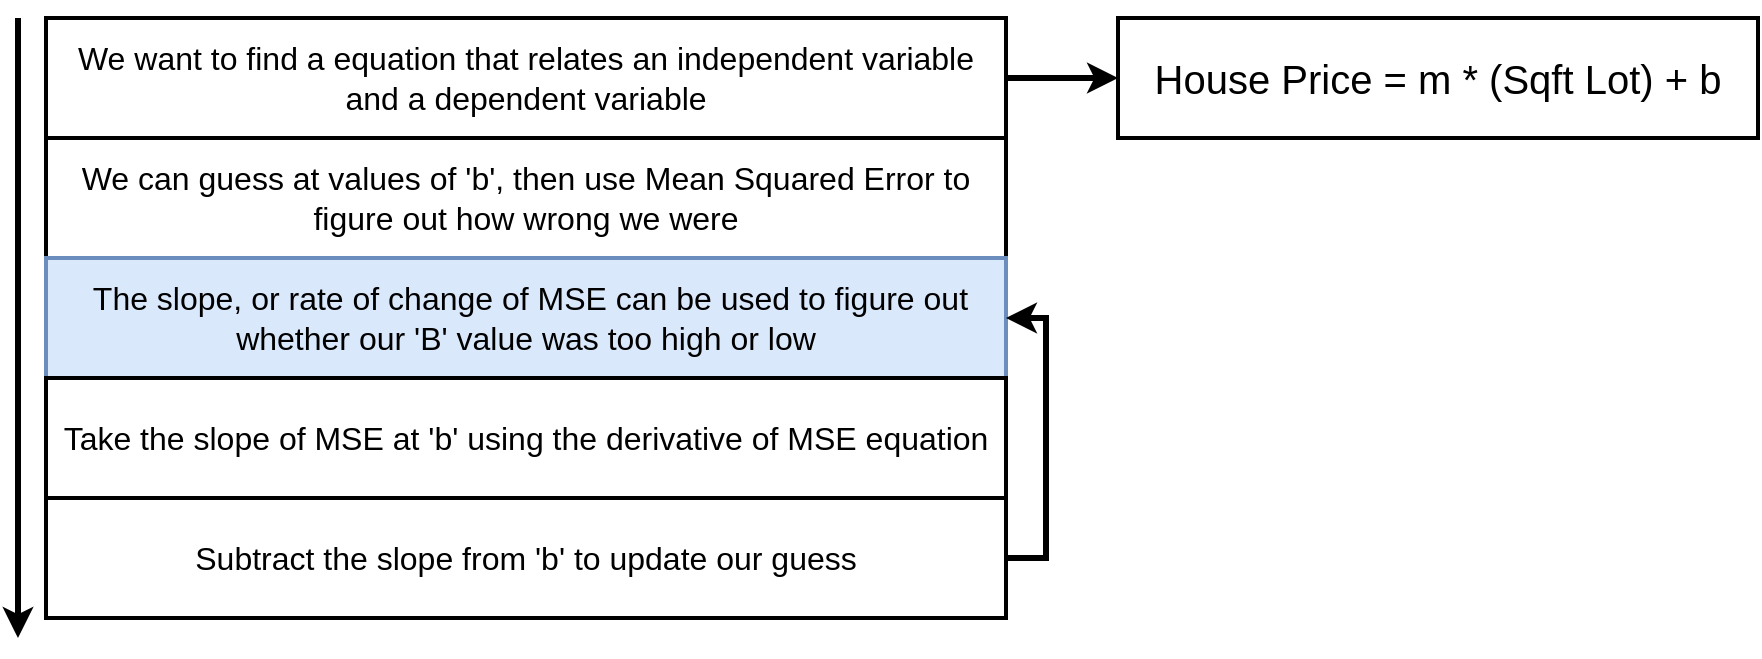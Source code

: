 <mxfile userAgent="Mozilla/5.0 (Macintosh; Intel Mac OS X 10_13_6) AppleWebKit/537.36 (KHTML, like Gecko) Chrome/69.0.35.100 Safari/537.36" version="9.2.7" editor="www.draw.io" type="github"><diagram id="df12394e-48ce-77d4-f32c-75f3a9aa68eb" name="04 - why"><mxGraphModel dx="1190" dy="554" grid="1" gridSize="10" guides="1" tooltips="1" connect="1" arrows="1" fold="1" page="1" pageScale="1" pageWidth="3300" pageHeight="4681" background="#ffffff" math="0" shadow="0"><root><mxCell id="0"/><mxCell id="1" parent="0"/><mxCell id="11" style="edgeStyle=orthogonalEdgeStyle;rounded=0;html=1;exitX=1;exitY=0.5;jettySize=auto;orthogonalLoop=1;strokeWidth=3;fontSize=16;" parent="1" source="2" target="6" edge="1"><mxGeometry relative="1" as="geometry"/></mxCell><mxCell id="2" value="We want to find a equation that relates an independent variable and a dependent variable" style="rounded=0;whiteSpace=wrap;html=1;strokeWidth=2;fontSize=16;align=center;" parent="1" vertex="1"><mxGeometry x="474" y="470" width="480" height="60" as="geometry"/></mxCell><mxCell id="3" value="" style="endArrow=classic;html=1;strokeWidth=3;fontSize=20;" parent="1" edge="1"><mxGeometry width="50" height="50" relative="1" as="geometry"><mxPoint x="460" y="470" as="sourcePoint"/><mxPoint x="460" y="780" as="targetPoint"/></mxGeometry></mxCell><mxCell id="4" value="We can guess at values of 'b', then use Mean Squared Error to figure out how wrong we were" style="rounded=0;whiteSpace=wrap;html=1;strokeWidth=2;fontSize=16;align=center;" parent="1" vertex="1"><mxGeometry x="474" y="530" width="480" height="60" as="geometry"/></mxCell><mxCell id="6" value="House Price = m * (Sqft Lot) + b" style="rounded=0;whiteSpace=wrap;html=1;strokeWidth=2;fontSize=20;align=center;" parent="1" vertex="1"><mxGeometry x="1010" y="470" width="320" height="60" as="geometry"/></mxCell><mxCell id="7" value="&amp;nbsp;The slope, or rate of change of MSE can be used to figure out whether our 'B' value was too high or low" style="rounded=0;whiteSpace=wrap;html=1;strokeWidth=2;fontSize=16;align=center;fillColor=#dae8fc;strokeColor=#6c8ebf;" parent="1" vertex="1"><mxGeometry x="474" y="590" width="480" height="60" as="geometry"/></mxCell><mxCell id="8" value="Take the slope of MSE at 'b' using the derivative of MSE equation" style="rounded=0;whiteSpace=wrap;html=1;strokeWidth=2;fontSize=16;align=center;" parent="1" vertex="1"><mxGeometry x="474" y="650" width="480" height="60" as="geometry"/></mxCell><mxCell id="12" style="edgeStyle=orthogonalEdgeStyle;rounded=0;html=1;exitX=1;exitY=0.5;entryX=1;entryY=0.5;jettySize=auto;orthogonalLoop=1;strokeWidth=3;fontSize=24;" parent="1" source="9" target="7" edge="1"><mxGeometry relative="1" as="geometry"/></mxCell><mxCell id="9" value="Subtract the slope from 'b' to update our guess" style="rounded=0;whiteSpace=wrap;html=1;strokeWidth=2;fontSize=16;align=center;" parent="1" vertex="1"><mxGeometry x="474" y="710" width="480" height="60" as="geometry"/></mxCell></root></mxGraphModel></diagram><diagram id="f4df7afa-0a91-6a2d-0d76-0627250a2c67" name="05 - lr"><mxGraphModel dx="699" dy="318" grid="1" gridSize="10" guides="1" tooltips="1" connect="1" arrows="1" fold="1" page="1" pageScale="1" pageWidth="3300" pageHeight="4681" background="#ffffff" math="0" shadow="0"><root><mxCell id="0"/><mxCell id="1" parent="0"/><mxCell id="2" value="" style="endArrow=classic;html=1;strokeWidth=3;fontSize=25;" edge="1" parent="1"><mxGeometry width="50" height="50" relative="1" as="geometry"><mxPoint x="280" y="460" as="sourcePoint"/><mxPoint x="740" y="460" as="targetPoint"/></mxGeometry></mxCell><mxCell id="3" value="" style="endArrow=classic;html=1;strokeWidth=3;fontSize=25;" edge="1" parent="1"><mxGeometry width="50" height="50" relative="1" as="geometry"><mxPoint x="370" y="465" as="sourcePoint"/><mxPoint x="370" y="195" as="targetPoint"/></mxGeometry></mxCell><mxCell id="4" value="MSE" style="text;html=1;strokeColor=none;fillColor=none;align=center;verticalAlign=middle;whiteSpace=wrap;rounded=0;fontSize=25;" vertex="1" parent="1"><mxGeometry x="300" y="200" width="60" height="20" as="geometry"/></mxCell><mxCell id="5" value="1" style="text;html=1;strokeColor=none;fillColor=none;align=center;verticalAlign=middle;whiteSpace=wrap;rounded=0;fontSize=13;" vertex="1" parent="1"><mxGeometry x="373" y="460" width="60" height="20" as="geometry"/></mxCell><mxCell id="6" value="245&lt;br&gt;" style="text;html=1;strokeColor=none;fillColor=none;align=center;verticalAlign=middle;whiteSpace=wrap;rounded=0;fontSize=13;" vertex="1" parent="1"><mxGeometry x="530" y="460" width="60" height="20" as="geometry"/></mxCell><mxCell id="7" value="100" style="text;html=1;strokeColor=none;fillColor=none;align=center;verticalAlign=middle;whiteSpace=wrap;rounded=0;fontSize=13;" vertex="1" parent="1"><mxGeometry x="430" y="460" width="60" height="20" as="geometry"/></mxCell><mxCell id="8" value="345" style="text;html=1;strokeColor=none;fillColor=none;align=center;verticalAlign=middle;whiteSpace=wrap;rounded=0;fontSize=13;" vertex="1" parent="1"><mxGeometry x="600" y="460" width="60" height="20" as="geometry"/></mxCell><mxCell id="9" value="600" style="text;html=1;strokeColor=none;fillColor=none;align=center;verticalAlign=middle;whiteSpace=wrap;rounded=0;fontSize=13;" vertex="1" parent="1"><mxGeometry x="680" y="460" width="60" height="20" as="geometry"/></mxCell><mxCell id="11" value="b" style="text;html=1;strokeColor=none;fillColor=none;align=center;verticalAlign=middle;whiteSpace=wrap;rounded=0;fontSize=25;" vertex="1" parent="1"><mxGeometry x="730" y="470" width="50" height="20" as="geometry"/></mxCell><mxCell id="12" value="" style="endArrow=none;dashed=1;html=1;strokeWidth=1;fontSize=20;" edge="1" parent="1"><mxGeometry width="50" height="50" relative="1" as="geometry"><mxPoint x="403" y="460" as="sourcePoint"/><mxPoint x="403" y="300" as="targetPoint"/></mxGeometry></mxCell><mxCell id="13" value="-488 SLOPE" style="text;html=1;strokeColor=none;fillColor=none;align=center;verticalAlign=middle;whiteSpace=wrap;rounded=0;fontSize=13;" vertex="1" parent="1"><mxGeometry x="400" y="270" width="50" height="20" as="geometry"/></mxCell><mxCell id="21" value="" style="curved=1;endArrow=none;html=1;strokeWidth=3;fontSize=24;endFill=0;" edge="1" parent="1"><mxGeometry width="50" height="50" relative="1" as="geometry"><mxPoint x="370" y="250" as="sourcePoint"/><mxPoint x="740" y="260" as="targetPoint"/><Array as="points"><mxPoint x="450" y="360"/><mxPoint x="520" y="420"/><mxPoint x="600" y="420"/><mxPoint x="670" y="350"/></Array></mxGeometry></mxCell><mxCell id="31" value="" style="endArrow=none;dashed=1;html=1;strokeWidth=1;fontSize=20;" edge="1" parent="1"><mxGeometry width="50" height="50" relative="1" as="geometry"><mxPoint x="680" y="460" as="sourcePoint"/><mxPoint x="680" y="330" as="targetPoint"/></mxGeometry></mxCell><mxCell id="32" value="1500&lt;br&gt;&amp;nbsp;SLOPE" style="text;html=1;strokeColor=none;fillColor=none;align=center;verticalAlign=middle;whiteSpace=wrap;rounded=0;fontSize=13;" vertex="1" parent="1"><mxGeometry x="640" y="300" width="50" height="20" as="geometry"/></mxCell><mxCell id="33" value="489" style="text;html=1;strokeColor=none;fillColor=none;align=center;verticalAlign=middle;whiteSpace=wrap;rounded=0;fontSize=13;" vertex="1" parent="1"><mxGeometry x="640" y="460" width="60" height="20" as="geometry"/></mxCell><mxCell id="34" value="" style="endArrow=none;dashed=1;html=1;strokeWidth=1;fontSize=20;" edge="1" parent="1"><mxGeometry width="50" height="50" relative="1" as="geometry"><mxPoint x="300" y="460" as="sourcePoint"/><mxPoint x="300" y="270" as="targetPoint"/></mxGeometry></mxCell><mxCell id="35" value="-1011" style="text;html=1;strokeColor=none;fillColor=none;align=center;verticalAlign=middle;whiteSpace=wrap;rounded=0;fontSize=13;" vertex="1" parent="1"><mxGeometry x="270" y="460" width="60" height="20" as="geometry"/></mxCell><mxCell id="36" value="-2500" style="text;html=1;strokeColor=none;fillColor=none;align=center;verticalAlign=middle;whiteSpace=wrap;rounded=0;fontSize=13;" vertex="1" parent="1"><mxGeometry x="290" y="250" width="50" height="20" as="geometry"/></mxCell><mxCell id="37" value="" style="endArrow=none;dashed=1;html=1;strokeWidth=1;fontSize=20;" edge="1" parent="1"><mxGeometry width="50" height="50" relative="1" as="geometry"><mxPoint x="740" y="460" as="sourcePoint"/><mxPoint x="740" y="260" as="targetPoint"/></mxGeometry></mxCell></root></mxGraphModel></diagram><diagram id="2e88c85f-61ab-3d45-d52d-dc11b4cdb002" name="01 - hwys"><mxGraphModel dx="932" dy="423" grid="1" gridSize="10" guides="1" tooltips="1" connect="1" arrows="1" fold="1" page="1" pageScale="1" pageWidth="3300" pageHeight="4681" background="#ffffff" math="0" shadow="0"><root><mxCell id="0"/><mxCell id="1" parent="0"/><mxCell id="2" value="Why the learning rate?" style="rounded=0;whiteSpace=wrap;html=1;strokeWidth=2;fontSize=24;align=center;" vertex="1" parent="1"><mxGeometry x="570" y="180" width="420" height="90" as="geometry"/></mxCell><mxCell id="3" value="Why worry about derivatives?&amp;nbsp; Just calculate MSE twice and compare the two values" style="rounded=0;whiteSpace=wrap;html=1;strokeWidth=2;fontSize=24;align=center;" vertex="1" parent="1"><mxGeometry x="570" y="280" width="420" height="90" as="geometry"/></mxCell><mxCell id="4" value="We want slope of 0, so why not set the derivative equal to 0 and solve for b?" style="rounded=0;whiteSpace=wrap;html=1;strokeWidth=2;fontSize=24;align=center;" vertex="1" parent="1"><mxGeometry x="570" y="380" width="420" height="90" as="geometry"/></mxCell><mxCell id="5" value="&lt;b style=&quot;font-size: 30px;&quot;&gt;Common Questions&lt;/b&gt;" style="text;html=1;strokeColor=none;fillColor=none;align=center;verticalAlign=middle;whiteSpace=wrap;rounded=0;fontSize=30;" vertex="1" parent="1"><mxGeometry x="635" y="150" width="290" height="20" as="geometry"/></mxCell></root></mxGraphModel></diagram><diagram id="960580df-3a95-a742-7d48-f936c78c83b7" name="02 - whys"><mxGraphModel dx="699" dy="318" grid="1" gridSize="10" guides="1" tooltips="1" connect="1" arrows="1" fold="1" page="1" pageScale="1" pageWidth="3300" pageHeight="4681" background="#ffffff" math="0" shadow="0"><root><mxCell id="0"/><mxCell id="1" parent="0"/><mxCell id="2" value="" style="endArrow=classic;html=1;strokeWidth=3;fontSize=25;" edge="1" parent="1"><mxGeometry width="50" height="50" relative="1" as="geometry"><mxPoint x="280" y="460" as="sourcePoint"/><mxPoint x="740" y="460" as="targetPoint"/></mxGeometry></mxCell><mxCell id="3" value="" style="endArrow=classic;html=1;strokeWidth=3;fontSize=25;" edge="1" parent="1"><mxGeometry width="50" height="50" relative="1" as="geometry"><mxPoint x="420" y="470" as="sourcePoint"/><mxPoint x="420" y="200" as="targetPoint"/></mxGeometry></mxCell><mxCell id="4" value="MSE" style="text;html=1;strokeColor=none;fillColor=none;align=center;verticalAlign=middle;whiteSpace=wrap;rounded=0;fontSize=25;" vertex="1" parent="1"><mxGeometry x="430" y="210" width="60" height="20" as="geometry"/></mxCell><mxCell id="5" value="1" style="text;html=1;strokeColor=none;fillColor=none;align=center;verticalAlign=middle;whiteSpace=wrap;rounded=0;fontSize=13;" vertex="1" parent="1"><mxGeometry x="420" y="460" width="60" height="20" as="geometry"/></mxCell><mxCell id="6" value="200" style="text;html=1;strokeColor=none;fillColor=none;align=center;verticalAlign=middle;whiteSpace=wrap;rounded=0;fontSize=13;" vertex="1" parent="1"><mxGeometry x="520" y="460" width="60" height="20" as="geometry"/></mxCell><mxCell id="7" value="100" style="text;html=1;strokeColor=none;fillColor=none;align=center;verticalAlign=middle;whiteSpace=wrap;rounded=0;fontSize=13;" vertex="1" parent="1"><mxGeometry x="470" y="460" width="60" height="20" as="geometry"/></mxCell><mxCell id="8" value="241" style="text;html=1;strokeColor=none;fillColor=none;align=center;verticalAlign=middle;whiteSpace=wrap;rounded=0;fontSize=13;" vertex="1" parent="1"><mxGeometry x="577" y="460" width="60" height="20" as="geometry"/></mxCell><mxCell id="9" value="271" style="text;html=1;strokeColor=none;fillColor=none;align=center;verticalAlign=middle;whiteSpace=wrap;rounded=0;fontSize=13;" vertex="1" parent="1"><mxGeometry x="640" y="460" width="60" height="20" as="geometry"/></mxCell><mxCell id="10" value="" style="curved=1;endArrow=none;html=1;strokeWidth=3;fontSize=16;endFill=0;" edge="1" parent="1"><mxGeometry width="50" height="50" relative="1" as="geometry"><mxPoint x="370" y="190" as="sourcePoint"/><mxPoint x="710" y="273" as="targetPoint"/><Array as="points"><mxPoint x="470" y="340"/><mxPoint x="530" y="410"/><mxPoint x="610" y="420"/></Array></mxGeometry></mxCell><mxCell id="11" value="b" style="text;html=1;strokeColor=none;fillColor=none;align=center;verticalAlign=middle;whiteSpace=wrap;rounded=0;fontSize=25;" vertex="1" parent="1"><mxGeometry x="730" y="470" width="50" height="20" as="geometry"/></mxCell><mxCell id="12" value="" style="endArrow=none;dashed=1;html=1;strokeWidth=1;fontSize=20;" edge="1" parent="1"><mxGeometry width="50" height="50" relative="1" as="geometry"><mxPoint x="500" y="460" as="sourcePoint"/><mxPoint x="500" y="380" as="targetPoint"/></mxGeometry></mxCell><mxCell id="13" value="-200" style="text;html=1;strokeColor=none;fillColor=none;align=center;verticalAlign=middle;whiteSpace=wrap;rounded=0;fontSize=13;" vertex="1" parent="1"><mxGeometry x="490" y="360" width="50" height="20" as="geometry"/></mxCell><mxCell id="14" value="b" style="text;html=1;strokeColor=none;fillColor=none;align=center;verticalAlign=middle;whiteSpace=wrap;rounded=0;fontSize=18;" vertex="1" parent="1"><mxGeometry x="790" y="237" width="40" height="20" as="geometry"/></mxCell><mxCell id="15" value="Slope" style="text;html=1;strokeColor=none;fillColor=none;align=center;verticalAlign=middle;whiteSpace=wrap;rounded=0;fontSize=18;" vertex="1" parent="1"><mxGeometry x="860" y="237" width="40" height="20" as="geometry"/></mxCell><mxCell id="16" value="" style="endArrow=none;html=1;strokeWidth=3;fontSize=24;" edge="1" parent="1"><mxGeometry width="50" height="50" relative="1" as="geometry"><mxPoint x="780" y="260" as="sourcePoint"/><mxPoint x="1050" y="260" as="targetPoint"/></mxGeometry></mxCell><mxCell id="17" value="Adjustment" style="text;html=1;strokeColor=none;fillColor=none;align=center;verticalAlign=middle;whiteSpace=wrap;rounded=0;fontSize=18;" vertex="1" parent="1"><mxGeometry x="980" y="237" width="40" height="20" as="geometry"/></mxCell><mxCell id="18" value="" style="endArrow=none;html=1;strokeWidth=3;fontSize=24;" edge="1" parent="1"><mxGeometry width="50" height="50" relative="1" as="geometry"><mxPoint x="840" y="450" as="sourcePoint"/><mxPoint x="840" y="237" as="targetPoint"/></mxGeometry></mxCell><mxCell id="19" value="" style="endArrow=none;html=1;strokeWidth=3;fontSize=24;" edge="1" parent="1"><mxGeometry width="50" height="50" relative="1" as="geometry"><mxPoint x="930" y="450" as="sourcePoint"/><mxPoint x="930" y="237" as="targetPoint"/></mxGeometry></mxCell><mxCell id="20" value="100" style="text;html=1;strokeColor=none;fillColor=none;align=center;verticalAlign=middle;whiteSpace=wrap;rounded=0;fontSize=18;" vertex="1" parent="1"><mxGeometry x="790" y="267" width="40" height="20" as="geometry"/></mxCell></root></mxGraphModel></diagram><diagram id="78b78cbd-d99d-1516-7a84-1934d77578e8" name="03 - zero"><mxGraphModel dx="466" dy="212" grid="1" gridSize="10" guides="1" tooltips="1" connect="1" arrows="1" fold="1" page="1" pageScale="1" pageWidth="3300" pageHeight="4681" background="#ffffff" math="0" shadow="0"><root><mxCell id="0"/><mxCell id="1" parent="0"/><mxCell id="2" value="" style="rounded=0;whiteSpace=wrap;html=1;strokeWidth=2;fontSize=10;align=right;fillColor=#f5f5f5;strokeColor=#666666;" vertex="1" parent="1"><mxGeometry x="470" y="330" width="340" height="60" as="geometry"/></mxCell><mxCell id="3" value="0" style="text;html=1;strokeColor=none;fillColor=none;align=center;verticalAlign=middle;whiteSpace=wrap;rounded=0;fontSize=13;" vertex="1" parent="1"><mxGeometry x="526" y="350" width="43" height="20" as="geometry"/></mxCell><mxCell id="4" value="2" style="text;html=1;strokeColor=none;fillColor=none;align=center;verticalAlign=middle;whiteSpace=wrap;rounded=0;fontSize=13;" vertex="1" parent="1"><mxGeometry x="588" y="337.5" width="40" height="20" as="geometry"/></mxCell><mxCell id="5" value="" style="endArrow=none;html=1;strokeWidth=1;fontSize=13;entryX=0.75;entryY=0;" edge="1" target="6" parent="1"><mxGeometry width="50" height="50" relative="1" as="geometry"><mxPoint x="595" y="357.5" as="sourcePoint"/><mxPoint x="635" y="357.5" as="targetPoint"/></mxGeometry></mxCell><mxCell id="6" value="n" style="text;html=1;strokeColor=none;fillColor=none;align=center;verticalAlign=middle;whiteSpace=wrap;rounded=0;fontSize=13;" vertex="1" parent="1"><mxGeometry x="588" y="357.5" width="40" height="20" as="geometry"/></mxCell><mxCell id="7" value="" style="endArrow=none;html=1;strokeWidth=1;fontSize=13;" edge="1" parent="1"><mxGeometry width="50" height="50" relative="1" as="geometry"><mxPoint x="620.5" y="347.5" as="sourcePoint"/><mxPoint x="650.5" y="347.5" as="targetPoint"/></mxGeometry></mxCell><mxCell id="8" value="" style="endArrow=none;html=1;strokeWidth=1;fontSize=13;" edge="1" parent="1"><mxGeometry width="50" height="50" relative="1" as="geometry"><mxPoint x="620.5" y="347.5" as="sourcePoint"/><mxPoint x="640.5" y="357.5" as="targetPoint"/></mxGeometry></mxCell><mxCell id="9" value="" style="endArrow=none;html=1;strokeWidth=1;fontSize=13;" edge="1" parent="1"><mxGeometry width="50" height="50" relative="1" as="geometry"><mxPoint x="620.5" y="367.5" as="sourcePoint"/><mxPoint x="640.5" y="357.5" as="targetPoint"/></mxGeometry></mxCell><mxCell id="10" value="" style="endArrow=none;html=1;strokeWidth=1;fontSize=13;" edge="1" parent="1"><mxGeometry width="50" height="50" relative="1" as="geometry"><mxPoint x="620.5" y="367.5" as="sourcePoint"/><mxPoint x="650.5" y="367.5" as="targetPoint"/></mxGeometry></mxCell><mxCell id="11" value="(b&amp;nbsp; - Actual&amp;nbsp; )&amp;nbsp;" style="text;html=1;strokeColor=none;fillColor=none;align=center;verticalAlign=middle;whiteSpace=wrap;rounded=0;fontSize=13;" vertex="1" parent="1"><mxGeometry x="636.5" y="346.5" width="119" height="20" as="geometry"/></mxCell><mxCell id="12" value="i" style="text;html=1;strokeColor=none;fillColor=none;align=center;verticalAlign=middle;whiteSpace=wrap;rounded=0;fontSize=13;" vertex="1" parent="1"><mxGeometry x="714" y="356.5" width="19" height="20" as="geometry"/></mxCell><mxCell id="13" value="i = 1" style="text;html=1;strokeColor=none;fillColor=none;align=center;verticalAlign=middle;whiteSpace=wrap;rounded=0;fontSize=13;" vertex="1" parent="1"><mxGeometry x="621.5" y="367.5" width="30" height="20" as="geometry"/></mxCell><mxCell id="14" value="n" style="text;html=1;strokeColor=none;fillColor=none;align=center;verticalAlign=middle;whiteSpace=wrap;rounded=0;fontSize=13;" vertex="1" parent="1"><mxGeometry x="624" y="332.5" width="25" height="10" as="geometry"/></mxCell><mxCell id="15" value="=" style="text;html=1;strokeColor=none;fillColor=none;align=center;verticalAlign=middle;whiteSpace=wrap;rounded=0;fontSize=13;" vertex="1" parent="1"><mxGeometry x="554" y="348" width="30" height="20" as="geometry"/></mxCell><mxCell id="16" value="Classic solution for finding a vertex point" style="text;html=1;strokeColor=none;fillColor=none;align=center;verticalAlign=middle;whiteSpace=wrap;rounded=0;fontSize=13;fontStyle=2" vertex="1" parent="1"><mxGeometry x="558.5" y="410" width="181" height="20" as="geometry"/></mxCell></root></mxGraphModel></diagram><diagram id="59f4e81d-326c-5977-d1ae-f40f488ad9f4" name="06 - mb"><mxGraphModel dx="699" dy="318" grid="1" gridSize="10" guides="1" tooltips="1" connect="1" arrows="1" fold="1" page="1" pageScale="1" pageWidth="3300" pageHeight="4681" background="#ffffff" math="0" shadow="0"><root><mxCell id="0"/><mxCell id="1" parent="0"/><mxCell id="2" value="" style="rounded=0;whiteSpace=wrap;html=1;strokeWidth=2;fontSize=10;align=right;fillColor=#f5f5f5;strokeColor=#666666;" vertex="1" parent="1"><mxGeometry x="470" y="330" width="340" height="60" as="geometry"/></mxCell><mxCell id="3" value="" style="rounded=0;whiteSpace=wrap;html=1;strokeWidth=2;fontSize=10;align=right;fillColor=#f5f5f5;strokeColor=#666666;" vertex="1" parent="1"><mxGeometry x="470" y="242" width="340" height="60" as="geometry"/></mxCell><mxCell id="4" value="How Wrong Were We?" style="rounded=0;whiteSpace=wrap;html=1;strokeWidth=2;fontSize=13;align=center;fillColor=#dae8fc;strokeColor=#6c8ebf;" vertex="1" parent="1"><mxGeometry x="565.5" y="199" width="160" height="30" as="geometry"/></mxCell><mxCell id="5" value="Mean Squared Error =&amp;nbsp;" style="text;html=1;strokeColor=none;fillColor=none;align=center;verticalAlign=middle;whiteSpace=wrap;rounded=0;fontSize=13;" vertex="1" parent="1"><mxGeometry x="480" y="259" width="140" height="20" as="geometry"/></mxCell><mxCell id="6" value="1" style="text;html=1;strokeColor=none;fillColor=none;align=center;verticalAlign=middle;whiteSpace=wrap;rounded=0;fontSize=13;" vertex="1" parent="1"><mxGeometry x="613" y="249" width="40" height="20" as="geometry"/></mxCell><mxCell id="7" value="" style="endArrow=none;html=1;strokeWidth=1;fontSize=13;entryX=0.75;entryY=0;" edge="1" target="8" parent="1"><mxGeometry width="50" height="50" relative="1" as="geometry"><mxPoint x="620" y="269" as="sourcePoint"/><mxPoint x="660" y="269" as="targetPoint"/></mxGeometry></mxCell><mxCell id="8" value="n" style="text;html=1;strokeColor=none;fillColor=none;align=center;verticalAlign=middle;whiteSpace=wrap;rounded=0;fontSize=13;" vertex="1" parent="1"><mxGeometry x="613" y="269" width="40" height="20" as="geometry"/></mxCell><mxCell id="9" value="" style="endArrow=none;html=1;strokeWidth=1;fontSize=13;" edge="1" parent="1"><mxGeometry width="50" height="50" relative="1" as="geometry"><mxPoint x="645.5" y="259" as="sourcePoint"/><mxPoint x="675.5" y="259" as="targetPoint"/></mxGeometry></mxCell><mxCell id="10" value="" style="endArrow=none;html=1;strokeWidth=1;fontSize=13;" edge="1" parent="1"><mxGeometry width="50" height="50" relative="1" as="geometry"><mxPoint x="645.5" y="259" as="sourcePoint"/><mxPoint x="665.5" y="269" as="targetPoint"/></mxGeometry></mxCell><mxCell id="11" value="" style="endArrow=none;html=1;strokeWidth=1;fontSize=13;" edge="1" parent="1"><mxGeometry width="50" height="50" relative="1" as="geometry"><mxPoint x="645.5" y="279" as="sourcePoint"/><mxPoint x="665.5" y="269" as="targetPoint"/></mxGeometry></mxCell><mxCell id="12" value="" style="endArrow=none;html=1;strokeWidth=1;fontSize=13;" edge="1" parent="1"><mxGeometry width="50" height="50" relative="1" as="geometry"><mxPoint x="645.5" y="279" as="sourcePoint"/><mxPoint x="675.5" y="279" as="targetPoint"/></mxGeometry></mxCell><mxCell id="13" value="(Guess&amp;nbsp; &amp;nbsp;- Actual&amp;nbsp; )&amp;nbsp;" style="text;html=1;strokeColor=none;fillColor=none;align=center;verticalAlign=middle;whiteSpace=wrap;rounded=0;fontSize=13;" vertex="1" parent="1"><mxGeometry x="676.5" y="259" width="119" height="20" as="geometry"/></mxCell><mxCell id="14" value="i" style="text;html=1;strokeColor=none;fillColor=none;align=center;verticalAlign=middle;whiteSpace=wrap;rounded=0;fontSize=13;" vertex="1" parent="1"><mxGeometry x="716.5" y="268" width="19" height="20" as="geometry"/></mxCell><mxCell id="15" value="i" style="text;html=1;strokeColor=none;fillColor=none;align=center;verticalAlign=middle;whiteSpace=wrap;rounded=0;fontSize=13;" vertex="1" parent="1"><mxGeometry x="770.5" y="268" width="19" height="20" as="geometry"/></mxCell><mxCell id="16" value="2" style="text;html=1;strokeColor=none;fillColor=none;align=center;verticalAlign=middle;whiteSpace=wrap;rounded=0;fontSize=13;" vertex="1" parent="1"><mxGeometry x="786" y="249" width="19" height="20" as="geometry"/></mxCell><mxCell id="17" value="i = 1" style="text;html=1;strokeColor=none;fillColor=none;align=center;verticalAlign=middle;whiteSpace=wrap;rounded=0;fontSize=13;" vertex="1" parent="1"><mxGeometry x="646.5" y="279" width="30" height="20" as="geometry"/></mxCell><mxCell id="18" value="n" style="text;html=1;strokeColor=none;fillColor=none;align=center;verticalAlign=middle;whiteSpace=wrap;rounded=0;fontSize=13;" vertex="1" parent="1"><mxGeometry x="645.5" y="239" width="30" height="20" as="geometry"/></mxCell><mxCell id="19" value="d(MSE)" style="text;html=1;strokeColor=none;fillColor=none;align=center;verticalAlign=middle;whiteSpace=wrap;rounded=0;fontSize=13;" vertex="1" parent="1"><mxGeometry x="493" y="337.5" width="80" height="20" as="geometry"/></mxCell><mxCell id="20" value="2" style="text;html=1;strokeColor=none;fillColor=none;align=center;verticalAlign=middle;whiteSpace=wrap;rounded=0;fontSize=13;" vertex="1" parent="1"><mxGeometry x="588" y="337.5" width="40" height="20" as="geometry"/></mxCell><mxCell id="21" value="" style="endArrow=none;html=1;strokeWidth=1;fontSize=13;entryX=0.75;entryY=0;" edge="1" target="22" parent="1"><mxGeometry width="50" height="50" relative="1" as="geometry"><mxPoint x="595" y="357.5" as="sourcePoint"/><mxPoint x="635" y="357.5" as="targetPoint"/></mxGeometry></mxCell><mxCell id="22" value="n" style="text;html=1;strokeColor=none;fillColor=none;align=center;verticalAlign=middle;whiteSpace=wrap;rounded=0;fontSize=13;" vertex="1" parent="1"><mxGeometry x="588" y="357.5" width="40" height="20" as="geometry"/></mxCell><mxCell id="23" value="" style="endArrow=none;html=1;strokeWidth=1;fontSize=13;" edge="1" parent="1"><mxGeometry width="50" height="50" relative="1" as="geometry"><mxPoint x="620.5" y="347.5" as="sourcePoint"/><mxPoint x="650.5" y="347.5" as="targetPoint"/></mxGeometry></mxCell><mxCell id="24" value="" style="endArrow=none;html=1;strokeWidth=1;fontSize=13;" edge="1" parent="1"><mxGeometry width="50" height="50" relative="1" as="geometry"><mxPoint x="620.5" y="347.5" as="sourcePoint"/><mxPoint x="640.5" y="357.5" as="targetPoint"/></mxGeometry></mxCell><mxCell id="25" value="" style="endArrow=none;html=1;strokeWidth=1;fontSize=13;" edge="1" parent="1"><mxGeometry width="50" height="50" relative="1" as="geometry"><mxPoint x="620.5" y="367.5" as="sourcePoint"/><mxPoint x="640.5" y="357.5" as="targetPoint"/></mxGeometry></mxCell><mxCell id="26" value="" style="endArrow=none;html=1;strokeWidth=1;fontSize=13;" edge="1" parent="1"><mxGeometry width="50" height="50" relative="1" as="geometry"><mxPoint x="620.5" y="367.5" as="sourcePoint"/><mxPoint x="650.5" y="367.5" as="targetPoint"/></mxGeometry></mxCell><mxCell id="27" value="(b&amp;nbsp; - Actual&amp;nbsp; )&amp;nbsp;" style="text;html=1;strokeColor=none;fillColor=none;align=center;verticalAlign=middle;whiteSpace=wrap;rounded=0;fontSize=13;" vertex="1" parent="1"><mxGeometry x="636.5" y="346.5" width="119" height="20" as="geometry"/></mxCell><mxCell id="28" value="i" style="text;html=1;strokeColor=none;fillColor=none;align=center;verticalAlign=middle;whiteSpace=wrap;rounded=0;fontSize=13;" vertex="1" parent="1"><mxGeometry x="714" y="356.5" width="19" height="20" as="geometry"/></mxCell><mxCell id="29" value="i = 1" style="text;html=1;strokeColor=none;fillColor=none;align=center;verticalAlign=middle;whiteSpace=wrap;rounded=0;fontSize=13;" vertex="1" parent="1"><mxGeometry x="621.5" y="367.5" width="30" height="20" as="geometry"/></mxCell><mxCell id="30" value="n" style="text;html=1;strokeColor=none;fillColor=none;align=center;verticalAlign=middle;whiteSpace=wrap;rounded=0;fontSize=13;" vertex="1" parent="1"><mxGeometry x="624" y="332.5" width="25" height="10" as="geometry"/></mxCell><mxCell id="31" value="db" style="text;html=1;strokeColor=none;fillColor=none;align=center;verticalAlign=middle;whiteSpace=wrap;rounded=0;fontSize=13;" vertex="1" parent="1"><mxGeometry x="493" y="357.5" width="80" height="20" as="geometry"/></mxCell><mxCell id="32" value="" style="endArrow=none;html=1;strokeWidth=1;fontSize=13;" edge="1" parent="1"><mxGeometry width="50" height="50" relative="1" as="geometry"><mxPoint x="513" y="357.5" as="sourcePoint"/><mxPoint x="553" y="357.5" as="targetPoint"/></mxGeometry></mxCell><mxCell id="33" value="=" style="text;html=1;strokeColor=none;fillColor=none;align=center;verticalAlign=middle;whiteSpace=wrap;rounded=0;fontSize=13;" vertex="1" parent="1"><mxGeometry x="554" y="348" width="30" height="20" as="geometry"/></mxCell><mxCell id="34" value="Assumes m = 0!!!!" style="text;html=1;strokeColor=none;fillColor=none;align=center;verticalAlign=middle;whiteSpace=wrap;rounded=0;fontSize=9;fontStyle=2" vertex="1" parent="1"><mxGeometry x="670" y="390" width="140" height="10" as="geometry"/></mxCell><mxCell id="35" value="House Price = m * (Lot Size) + b" style="text;html=1;strokeColor=none;fillColor=none;align=center;verticalAlign=middle;whiteSpace=wrap;rounded=0;fontSize=25;" vertex="1" parent="1"><mxGeometry x="440" y="450" width="400" height="20" as="geometry"/></mxCell></root></mxGraphModel></diagram><diagram name="07 - real" id="8746b88f-6386-ce20-2505-9ba9fbbf5299"><mxGraphModel dx="699" dy="318" grid="1" gridSize="10" guides="1" tooltips="1" connect="1" arrows="1" fold="1" page="1" pageScale="1" pageWidth="3300" pageHeight="4681" background="#ffffff" math="0" shadow="0"><root><mxCell id="0"/><mxCell id="1" parent="0"/><mxCell id="3" value="" style="rounded=0;whiteSpace=wrap;html=1;strokeWidth=2;fontSize=10;align=right;fillColor=#f5f5f5;strokeColor=#666666;" vertex="1" parent="1"><mxGeometry x="470" y="242" width="360" height="60" as="geometry"/></mxCell><mxCell id="4" value="How Wrong Were We?" style="rounded=0;whiteSpace=wrap;html=1;strokeWidth=2;fontSize=13;align=center;fillColor=#dae8fc;strokeColor=#6c8ebf;" vertex="1" parent="1"><mxGeometry x="565.5" y="199" width="160" height="30" as="geometry"/></mxCell><mxCell id="5" value="Mean Squared Error =&amp;nbsp;" style="text;html=1;strokeColor=none;fillColor=none;align=center;verticalAlign=middle;whiteSpace=wrap;rounded=0;fontSize=13;" vertex="1" parent="1"><mxGeometry x="480" y="259" width="140" height="20" as="geometry"/></mxCell><mxCell id="6" value="1" style="text;html=1;strokeColor=none;fillColor=none;align=center;verticalAlign=middle;whiteSpace=wrap;rounded=0;fontSize=13;" vertex="1" parent="1"><mxGeometry x="613" y="249" width="40" height="20" as="geometry"/></mxCell><mxCell id="7" value="" style="endArrow=none;html=1;strokeWidth=1;fontSize=13;entryX=0.75;entryY=0;" edge="1" parent="1" target="8"><mxGeometry width="50" height="50" relative="1" as="geometry"><mxPoint x="620" y="269" as="sourcePoint"/><mxPoint x="660" y="269" as="targetPoint"/></mxGeometry></mxCell><mxCell id="8" value="n" style="text;html=1;strokeColor=none;fillColor=none;align=center;verticalAlign=middle;whiteSpace=wrap;rounded=0;fontSize=13;" vertex="1" parent="1"><mxGeometry x="613" y="269" width="40" height="20" as="geometry"/></mxCell><mxCell id="9" value="" style="endArrow=none;html=1;strokeWidth=1;fontSize=13;" edge="1" parent="1"><mxGeometry width="50" height="50" relative="1" as="geometry"><mxPoint x="645.5" y="259" as="sourcePoint"/><mxPoint x="675.5" y="259" as="targetPoint"/></mxGeometry></mxCell><mxCell id="10" value="" style="endArrow=none;html=1;strokeWidth=1;fontSize=13;" edge="1" parent="1"><mxGeometry width="50" height="50" relative="1" as="geometry"><mxPoint x="645.5" y="259" as="sourcePoint"/><mxPoint x="665.5" y="269" as="targetPoint"/></mxGeometry></mxCell><mxCell id="11" value="" style="endArrow=none;html=1;strokeWidth=1;fontSize=13;" edge="1" parent="1"><mxGeometry width="50" height="50" relative="1" as="geometry"><mxPoint x="645.5" y="279" as="sourcePoint"/><mxPoint x="665.5" y="269" as="targetPoint"/></mxGeometry></mxCell><mxCell id="12" value="" style="endArrow=none;html=1;strokeWidth=1;fontSize=13;" edge="1" parent="1"><mxGeometry width="50" height="50" relative="1" as="geometry"><mxPoint x="645.5" y="279" as="sourcePoint"/><mxPoint x="675.5" y="279" as="targetPoint"/></mxGeometry></mxCell><mxCell id="13" value="((m*x + b)&amp;nbsp; &amp;nbsp;- Actual&amp;nbsp; )&amp;nbsp;" style="text;html=1;strokeColor=none;fillColor=none;align=center;verticalAlign=middle;whiteSpace=wrap;rounded=0;fontSize=13;" vertex="1" parent="1"><mxGeometry x="677" y="259" width="133" height="20" as="geometry"/></mxCell><mxCell id="14" value="i" style="text;html=1;strokeColor=none;fillColor=none;align=center;verticalAlign=middle;whiteSpace=wrap;rounded=0;fontSize=13;" vertex="1" parent="1"><mxGeometry x="704.5" y="268" width="19" height="20" as="geometry"/></mxCell><mxCell id="15" value="i" style="text;html=1;strokeColor=none;fillColor=none;align=center;verticalAlign=middle;whiteSpace=wrap;rounded=0;fontSize=13;" vertex="1" parent="1"><mxGeometry x="786.5" y="268" width="19" height="20" as="geometry"/></mxCell><mxCell id="16" value="2" style="text;html=1;strokeColor=none;fillColor=none;align=center;verticalAlign=middle;whiteSpace=wrap;rounded=0;fontSize=13;" vertex="1" parent="1"><mxGeometry x="798" y="249" width="19" height="20" as="geometry"/></mxCell><mxCell id="17" value="i = 1" style="text;html=1;strokeColor=none;fillColor=none;align=center;verticalAlign=middle;whiteSpace=wrap;rounded=0;fontSize=13;" vertex="1" parent="1"><mxGeometry x="646.5" y="279" width="30" height="20" as="geometry"/></mxCell><mxCell id="18" value="n" style="text;html=1;strokeColor=none;fillColor=none;align=center;verticalAlign=middle;whiteSpace=wrap;rounded=0;fontSize=13;" vertex="1" parent="1"><mxGeometry x="645.5" y="239" width="30" height="20" as="geometry"/></mxCell><mxCell id="35" value="House Price = m * (Lot Size) + b" style="text;html=1;strokeColor=none;fillColor=none;align=center;verticalAlign=middle;whiteSpace=wrap;rounded=0;fontSize=25;" vertex="1" parent="1"><mxGeometry x="445.5" y="360" width="400" height="20" as="geometry"/></mxCell></root></mxGraphModel></diagram><diagram id="e63dcc66-7282-3b43-c512-89e8688261e6" name="08 - real"><mxGraphModel dx="699" dy="318" grid="1" gridSize="10" guides="1" tooltips="1" connect="1" arrows="1" fold="1" page="1" pageScale="1" pageWidth="3300" pageHeight="4681" background="#ffffff" math="0" shadow="0"><root><mxCell id="0"/><mxCell id="1" parent="0"/><mxCell id="85" style="edgeStyle=orthogonalEdgeStyle;rounded=0;html=1;exitX=0.5;exitY=1;endArrow=classic;endFill=1;jettySize=auto;orthogonalLoop=1;strokeWidth=3;fontSize=24;" edge="1" parent="1" source="2"><mxGeometry relative="1" as="geometry"><mxPoint x="650" y="340" as="targetPoint"/></mxGeometry></mxCell><mxCell id="2" value="" style="rounded=0;whiteSpace=wrap;html=1;strokeWidth=2;fontSize=10;align=right;fillColor=#f5f5f5;strokeColor=#666666;" vertex="1" parent="1"><mxGeometry x="470" y="242" width="360" height="60" as="geometry"/></mxCell><mxCell id="3" value="Mean Squared Error =&amp;nbsp;" style="text;html=1;strokeColor=none;fillColor=none;align=center;verticalAlign=middle;whiteSpace=wrap;rounded=0;fontSize=13;" vertex="1" parent="1"><mxGeometry x="480" y="259" width="140" height="20" as="geometry"/></mxCell><mxCell id="4" value="1" style="text;html=1;strokeColor=none;fillColor=none;align=center;verticalAlign=middle;whiteSpace=wrap;rounded=0;fontSize=13;" vertex="1" parent="1"><mxGeometry x="613" y="249" width="40" height="20" as="geometry"/></mxCell><mxCell id="5" value="" style="endArrow=none;html=1;strokeWidth=1;fontSize=13;entryX=0.75;entryY=0;" edge="1" target="6" parent="1"><mxGeometry width="50" height="50" relative="1" as="geometry"><mxPoint x="620" y="269" as="sourcePoint"/><mxPoint x="660" y="269" as="targetPoint"/></mxGeometry></mxCell><mxCell id="6" value="n" style="text;html=1;strokeColor=none;fillColor=none;align=center;verticalAlign=middle;whiteSpace=wrap;rounded=0;fontSize=13;" vertex="1" parent="1"><mxGeometry x="613" y="269" width="40" height="20" as="geometry"/></mxCell><mxCell id="7" value="" style="endArrow=none;html=1;strokeWidth=1;fontSize=13;" edge="1" parent="1"><mxGeometry width="50" height="50" relative="1" as="geometry"><mxPoint x="645.5" y="259" as="sourcePoint"/><mxPoint x="675.5" y="259" as="targetPoint"/></mxGeometry></mxCell><mxCell id="8" value="" style="endArrow=none;html=1;strokeWidth=1;fontSize=13;" edge="1" parent="1"><mxGeometry width="50" height="50" relative="1" as="geometry"><mxPoint x="645.5" y="259" as="sourcePoint"/><mxPoint x="665.5" y="269" as="targetPoint"/></mxGeometry></mxCell><mxCell id="9" value="" style="endArrow=none;html=1;strokeWidth=1;fontSize=13;" edge="1" parent="1"><mxGeometry width="50" height="50" relative="1" as="geometry"><mxPoint x="645.5" y="279" as="sourcePoint"/><mxPoint x="665.5" y="269" as="targetPoint"/></mxGeometry></mxCell><mxCell id="10" value="" style="endArrow=none;html=1;strokeWidth=1;fontSize=13;" edge="1" parent="1"><mxGeometry width="50" height="50" relative="1" as="geometry"><mxPoint x="645.5" y="279" as="sourcePoint"/><mxPoint x="675.5" y="279" as="targetPoint"/></mxGeometry></mxCell><mxCell id="11" value="((m*x + b)&amp;nbsp; &amp;nbsp;- Actual&amp;nbsp; )&amp;nbsp;" style="text;html=1;strokeColor=none;fillColor=none;align=center;verticalAlign=middle;whiteSpace=wrap;rounded=0;fontSize=13;" vertex="1" parent="1"><mxGeometry x="677" y="259" width="133" height="20" as="geometry"/></mxCell><mxCell id="12" value="i" style="text;html=1;strokeColor=none;fillColor=none;align=center;verticalAlign=middle;whiteSpace=wrap;rounded=0;fontSize=13;" vertex="1" parent="1"><mxGeometry x="704.5" y="268" width="19" height="20" as="geometry"/></mxCell><mxCell id="13" value="i" style="text;html=1;strokeColor=none;fillColor=none;align=center;verticalAlign=middle;whiteSpace=wrap;rounded=0;fontSize=13;" vertex="1" parent="1"><mxGeometry x="786.5" y="268" width="19" height="20" as="geometry"/></mxCell><mxCell id="14" value="2" style="text;html=1;strokeColor=none;fillColor=none;align=center;verticalAlign=middle;whiteSpace=wrap;rounded=0;fontSize=13;" vertex="1" parent="1"><mxGeometry x="798" y="249" width="19" height="20" as="geometry"/></mxCell><mxCell id="15" value="i = 1" style="text;html=1;strokeColor=none;fillColor=none;align=center;verticalAlign=middle;whiteSpace=wrap;rounded=0;fontSize=13;" vertex="1" parent="1"><mxGeometry x="646.5" y="279" width="30" height="20" as="geometry"/></mxCell><mxCell id="16" value="n" style="text;html=1;strokeColor=none;fillColor=none;align=center;verticalAlign=middle;whiteSpace=wrap;rounded=0;fontSize=13;" vertex="1" parent="1"><mxGeometry x="645.5" y="239" width="30" height="20" as="geometry"/></mxCell><mxCell id="32" value="Guess" style="text;html=1;strokeColor=none;fillColor=none;align=center;verticalAlign=middle;whiteSpace=wrap;rounded=0;fontSize=8;fontStyle=1" vertex="1" parent="1"><mxGeometry x="330" y="239" width="40" height="20" as="geometry"/></mxCell><mxCell id="33" value="Actual" style="text;html=1;strokeColor=none;fillColor=none;align=center;verticalAlign=middle;whiteSpace=wrap;rounded=0;fontSize=8;fontStyle=1" vertex="1" parent="1"><mxGeometry x="390" y="239" width="40" height="20" as="geometry"/></mxCell><mxCell id="34" value="Sqft" style="text;html=1;strokeColor=none;fillColor=none;align=center;verticalAlign=middle;whiteSpace=wrap;rounded=0;fontSize=8;fontStyle=1" vertex="1" parent="1"><mxGeometry x="270" y="239" width="40" height="20" as="geometry"/></mxCell><mxCell id="35" value="200" style="text;html=1;strokeColor=none;fillColor=none;align=center;verticalAlign=middle;whiteSpace=wrap;rounded=0;fontSize=8;fontStyle=1" vertex="1" parent="1"><mxGeometry x="330" y="269" width="40" height="20" as="geometry"/></mxCell><mxCell id="36" value="200" style="text;html=1;strokeColor=none;fillColor=none;align=center;verticalAlign=middle;whiteSpace=wrap;rounded=0;fontSize=8;fontStyle=1" vertex="1" parent="1"><mxGeometry x="390" y="269" width="40" height="20" as="geometry"/></mxCell><mxCell id="37" value="800" style="text;html=1;strokeColor=none;fillColor=none;align=center;verticalAlign=middle;whiteSpace=wrap;rounded=0;fontSize=8;fontStyle=1" vertex="1" parent="1"><mxGeometry x="270" y="269" width="40" height="20" as="geometry"/></mxCell><mxCell id="38" value="" style="endArrow=none;html=1;strokeWidth=3;fontSize=8;" edge="1" parent="1"><mxGeometry width="50" height="50" relative="1" as="geometry"><mxPoint x="270" y="259" as="sourcePoint"/><mxPoint x="440" y="259" as="targetPoint"/></mxGeometry></mxCell><mxCell id="39" value="200" style="text;html=1;strokeColor=none;fillColor=none;align=center;verticalAlign=middle;whiteSpace=wrap;rounded=0;fontSize=8;fontStyle=1" vertex="1" parent="1"><mxGeometry x="330" y="289" width="40" height="20" as="geometry"/></mxCell><mxCell id="40" value="230" style="text;html=1;strokeColor=none;fillColor=none;align=center;verticalAlign=middle;whiteSpace=wrap;rounded=0;fontSize=8;fontStyle=1" vertex="1" parent="1"><mxGeometry x="390" y="289" width="40" height="20" as="geometry"/></mxCell><mxCell id="41" value="950" style="text;html=1;strokeColor=none;fillColor=none;align=center;verticalAlign=middle;whiteSpace=wrap;rounded=0;fontSize=8;fontStyle=1" vertex="1" parent="1"><mxGeometry x="270" y="289" width="40" height="20" as="geometry"/></mxCell><mxCell id="42" value="200" style="text;html=1;strokeColor=none;fillColor=none;align=center;verticalAlign=middle;whiteSpace=wrap;rounded=0;fontSize=8;fontStyle=1" vertex="1" parent="1"><mxGeometry x="330" y="309" width="40" height="20" as="geometry"/></mxCell><mxCell id="43" value="245" style="text;html=1;strokeColor=none;fillColor=none;align=center;verticalAlign=middle;whiteSpace=wrap;rounded=0;fontSize=8;fontStyle=1" vertex="1" parent="1"><mxGeometry x="390" y="309" width="40" height="20" as="geometry"/></mxCell><mxCell id="44" value="1040" style="text;html=1;strokeColor=none;fillColor=none;align=center;verticalAlign=middle;whiteSpace=wrap;rounded=0;fontSize=8;fontStyle=1" vertex="1" parent="1"><mxGeometry x="270" y="309" width="40" height="20" as="geometry"/></mxCell><mxCell id="45" value="200" style="text;html=1;strokeColor=none;fillColor=none;align=center;verticalAlign=middle;whiteSpace=wrap;rounded=0;fontSize=8;fontStyle=1" vertex="1" parent="1"><mxGeometry x="330" y="329" width="40" height="20" as="geometry"/></mxCell><mxCell id="46" value="274" style="text;html=1;strokeColor=none;fillColor=none;align=center;verticalAlign=middle;whiteSpace=wrap;rounded=0;fontSize=8;fontStyle=1" vertex="1" parent="1"><mxGeometry x="390" y="329" width="40" height="20" as="geometry"/></mxCell><mxCell id="47" value="1120" style="text;html=1;strokeColor=none;fillColor=none;align=center;verticalAlign=middle;whiteSpace=wrap;rounded=0;fontSize=8;fontStyle=1" vertex="1" parent="1"><mxGeometry x="270" y="329" width="40" height="20" as="geometry"/></mxCell><mxCell id="48" value="200" style="text;html=1;strokeColor=none;fillColor=none;align=center;verticalAlign=middle;whiteSpace=wrap;rounded=0;fontSize=8;fontStyle=1" vertex="1" parent="1"><mxGeometry x="330" y="349" width="40" height="20" as="geometry"/></mxCell><mxCell id="49" value="259" style="text;html=1;strokeColor=none;fillColor=none;align=center;verticalAlign=middle;whiteSpace=wrap;rounded=0;fontSize=8;fontStyle=1" vertex="1" parent="1"><mxGeometry x="390" y="349" width="40" height="20" as="geometry"/></mxCell><mxCell id="50" value="1250" style="text;html=1;strokeColor=none;fillColor=none;align=center;verticalAlign=middle;whiteSpace=wrap;rounded=0;fontSize=8;fontStyle=1" vertex="1" parent="1"><mxGeometry x="270" y="349" width="40" height="20" as="geometry"/></mxCell><mxCell id="51" value="200" style="text;html=1;strokeColor=none;fillColor=none;align=center;verticalAlign=middle;whiteSpace=wrap;rounded=0;fontSize=8;fontStyle=1" vertex="1" parent="1"><mxGeometry x="330" y="369" width="40" height="20" as="geometry"/></mxCell><mxCell id="52" value="262" style="text;html=1;strokeColor=none;fillColor=none;align=center;verticalAlign=middle;whiteSpace=wrap;rounded=0;fontSize=8;fontStyle=1" vertex="1" parent="1"><mxGeometry x="390" y="369" width="40" height="20" as="geometry"/></mxCell><mxCell id="53" value="1350" style="text;html=1;strokeColor=none;fillColor=none;align=center;verticalAlign=middle;whiteSpace=wrap;rounded=0;fontSize=8;fontStyle=1" vertex="1" parent="1"><mxGeometry x="270" y="369" width="40" height="20" as="geometry"/></mxCell><mxCell id="70" value="" style="rounded=0;whiteSpace=wrap;html=1;strokeWidth=2;fontSize=10;align=right;fillColor=#f5f5f5;strokeColor=#666666;" vertex="1" parent="1"><mxGeometry x="470" y="420" width="360" height="60" as="geometry"/></mxCell><mxCell id="71" value="" style="endArrow=none;html=1;strokeWidth=1;fontSize=13;entryX=0.75;entryY=0;" edge="1" parent="1"><mxGeometry width="50" height="50" relative="1" as="geometry"><mxPoint x="488.5" y="450" as="sourcePoint"/><mxPoint x="511.833" y="450" as="targetPoint"/></mxGeometry></mxCell><mxCell id="76" value="((1*800 + 1) - 200)&amp;nbsp;" style="text;html=1;strokeColor=none;fillColor=none;align=center;verticalAlign=middle;whiteSpace=wrap;rounded=0;fontSize=13;" vertex="1" parent="1"><mxGeometry x="513" y="439" width="118" height="20" as="geometry"/></mxCell><mxCell id="79" value="2" style="text;html=1;strokeColor=none;fillColor=none;align=center;verticalAlign=middle;whiteSpace=wrap;rounded=0;fontSize=13;" vertex="1" parent="1"><mxGeometry x="620" y="430" width="19" height="20" as="geometry"/></mxCell><mxCell id="82" value="1" style="text;html=1;strokeColor=none;fillColor=none;align=center;verticalAlign=middle;whiteSpace=wrap;rounded=0;fontSize=13;" vertex="1" parent="1"><mxGeometry x="480" y="429" width="40" height="20" as="geometry"/></mxCell><mxCell id="83" value="6" style="text;html=1;strokeColor=none;fillColor=none;align=center;verticalAlign=middle;whiteSpace=wrap;rounded=0;fontSize=13;" vertex="1" parent="1"><mxGeometry x="480" y="449" width="40" height="20" as="geometry"/></mxCell><mxCell id="84" value="Guess m = 1, b = 1" style="text;html=1;strokeColor=none;fillColor=none;align=center;verticalAlign=middle;whiteSpace=wrap;rounded=0;fontSize=24;" vertex="1" parent="1"><mxGeometry x="534" y="349" width="225" height="20" as="geometry"/></mxCell><mxCell id="86" style="edgeStyle=orthogonalEdgeStyle;rounded=0;html=1;exitX=0.5;exitY=1;endArrow=classic;endFill=1;jettySize=auto;orthogonalLoop=1;strokeWidth=3;fontSize=24;" edge="1" parent="1"><mxGeometry relative="1" as="geometry"><mxPoint x="645.5" y="417" as="targetPoint"/><mxPoint x="645.5" y="379" as="sourcePoint"/><Array as="points"><mxPoint x="645.5" y="387"/><mxPoint x="645.5" y="387"/></Array></mxGeometry></mxCell><mxCell id="87" value="[" style="text;html=1;strokeColor=none;fillColor=none;align=center;verticalAlign=middle;whiteSpace=wrap;rounded=0;fontSize=24;" vertex="1" parent="1"><mxGeometry x="495" y="439" width="40" height="20" as="geometry"/></mxCell><mxCell id="88" value="+ ((1*950 + 1) - 230) + ...." style="text;html=1;strokeColor=none;fillColor=none;align=center;verticalAlign=middle;whiteSpace=wrap;rounded=0;fontSize=13;" vertex="1" parent="1"><mxGeometry x="640" y="439" width="150" height="20" as="geometry"/></mxCell><mxCell id="89" value="2" style="text;html=1;strokeColor=none;fillColor=none;align=center;verticalAlign=middle;whiteSpace=wrap;rounded=0;fontSize=13;" vertex="1" parent="1"><mxGeometry x="750.5" y="429" width="19" height="20" as="geometry"/></mxCell><mxCell id="90" value="]" style="text;html=1;strokeColor=none;fillColor=none;align=center;verticalAlign=middle;whiteSpace=wrap;rounded=0;fontSize=24;" vertex="1" parent="1"><mxGeometry x="771" y="440" width="40" height="20" as="geometry"/></mxCell></root></mxGraphModel></diagram><diagram id="7b57baee-25b2-fbfa-bff1-0792e47c8223" name="09 - slope"><mxGraphModel dx="466" dy="212" grid="1" gridSize="10" guides="1" tooltips="1" connect="1" arrows="1" fold="1" page="1" pageScale="1" pageWidth="3300" pageHeight="4681" background="#ffffff" math="0" shadow="0"><root><mxCell id="0"/><mxCell id="1" parent="0"/><mxCell id="2" value="" style="rounded=0;whiteSpace=wrap;html=1;strokeWidth=2;fontSize=10;align=right;fillColor=#f5f5f5;strokeColor=#666666;" vertex="1" parent="1"><mxGeometry x="590" y="179" width="360" height="60" as="geometry"/></mxCell><mxCell id="3" value="Mean Squared Error =&amp;nbsp;" style="text;html=1;strokeColor=none;fillColor=none;align=center;verticalAlign=middle;whiteSpace=wrap;rounded=0;fontSize=13;" vertex="1" parent="1"><mxGeometry x="600" y="196" width="140" height="20" as="geometry"/></mxCell><mxCell id="4" value="1" style="text;html=1;strokeColor=none;fillColor=none;align=center;verticalAlign=middle;whiteSpace=wrap;rounded=0;fontSize=13;" vertex="1" parent="1"><mxGeometry x="733" y="186" width="40" height="20" as="geometry"/></mxCell><mxCell id="5" value="" style="endArrow=none;html=1;strokeWidth=1;fontSize=13;entryX=0.75;entryY=0;" edge="1" target="6" parent="1"><mxGeometry width="50" height="50" relative="1" as="geometry"><mxPoint x="740" y="206" as="sourcePoint"/><mxPoint x="780" y="206" as="targetPoint"/></mxGeometry></mxCell><mxCell id="6" value="n" style="text;html=1;strokeColor=none;fillColor=none;align=center;verticalAlign=middle;whiteSpace=wrap;rounded=0;fontSize=13;" vertex="1" parent="1"><mxGeometry x="733" y="206" width="40" height="20" as="geometry"/></mxCell><mxCell id="7" value="" style="endArrow=none;html=1;strokeWidth=1;fontSize=13;" edge="1" parent="1"><mxGeometry width="50" height="50" relative="1" as="geometry"><mxPoint x="765.5" y="196" as="sourcePoint"/><mxPoint x="795.5" y="196" as="targetPoint"/></mxGeometry></mxCell><mxCell id="8" value="" style="endArrow=none;html=1;strokeWidth=1;fontSize=13;" edge="1" parent="1"><mxGeometry width="50" height="50" relative="1" as="geometry"><mxPoint x="765.5" y="196" as="sourcePoint"/><mxPoint x="785.5" y="206" as="targetPoint"/></mxGeometry></mxCell><mxCell id="9" value="" style="endArrow=none;html=1;strokeWidth=1;fontSize=13;" edge="1" parent="1"><mxGeometry width="50" height="50" relative="1" as="geometry"><mxPoint x="765.5" y="216" as="sourcePoint"/><mxPoint x="785.5" y="206" as="targetPoint"/></mxGeometry></mxCell><mxCell id="10" value="" style="endArrow=none;html=1;strokeWidth=1;fontSize=13;" edge="1" parent="1"><mxGeometry width="50" height="50" relative="1" as="geometry"><mxPoint x="765.5" y="216" as="sourcePoint"/><mxPoint x="795.5" y="216" as="targetPoint"/></mxGeometry></mxCell><mxCell id="11" value="((m*x + b)&amp;nbsp; &amp;nbsp;- Actual&amp;nbsp; )&amp;nbsp;" style="text;html=1;strokeColor=none;fillColor=none;align=center;verticalAlign=middle;whiteSpace=wrap;rounded=0;fontSize=13;" vertex="1" parent="1"><mxGeometry x="797" y="196" width="133" height="20" as="geometry"/></mxCell><mxCell id="12" value="i" style="text;html=1;strokeColor=none;fillColor=none;align=center;verticalAlign=middle;whiteSpace=wrap;rounded=0;fontSize=13;" vertex="1" parent="1"><mxGeometry x="824.5" y="205" width="19" height="20" as="geometry"/></mxCell><mxCell id="13" value="i" style="text;html=1;strokeColor=none;fillColor=none;align=center;verticalAlign=middle;whiteSpace=wrap;rounded=0;fontSize=13;" vertex="1" parent="1"><mxGeometry x="906.5" y="205" width="19" height="20" as="geometry"/></mxCell><mxCell id="14" value="2" style="text;html=1;strokeColor=none;fillColor=none;align=center;verticalAlign=middle;whiteSpace=wrap;rounded=0;fontSize=13;" vertex="1" parent="1"><mxGeometry x="918" y="186" width="19" height="20" as="geometry"/></mxCell><mxCell id="15" value="i = 1" style="text;html=1;strokeColor=none;fillColor=none;align=center;verticalAlign=middle;whiteSpace=wrap;rounded=0;fontSize=13;" vertex="1" parent="1"><mxGeometry x="766.5" y="216" width="30" height="20" as="geometry"/></mxCell><mxCell id="16" value="n" style="text;html=1;strokeColor=none;fillColor=none;align=center;verticalAlign=middle;whiteSpace=wrap;rounded=0;fontSize=13;" vertex="1" parent="1"><mxGeometry x="765.5" y="176" width="30" height="20" as="geometry"/></mxCell><mxCell id="47" value="" style="rounded=0;whiteSpace=wrap;html=1;strokeWidth=2;fontSize=10;align=right;fillColor=#f5f5f5;strokeColor=#666666;" vertex="1" parent="1"><mxGeometry x="590" y="250" width="360" height="60" as="geometry"/></mxCell><mxCell id="48" value="d(MSE)" style="text;html=1;strokeColor=none;fillColor=none;align=center;verticalAlign=middle;whiteSpace=wrap;rounded=0;fontSize=13;" vertex="1" parent="1"><mxGeometry x="613" y="257.5" width="80" height="20" as="geometry"/></mxCell><mxCell id="49" value="2" style="text;html=1;strokeColor=none;fillColor=none;align=center;verticalAlign=middle;whiteSpace=wrap;rounded=0;fontSize=13;" vertex="1" parent="1"><mxGeometry x="708" y="257.5" width="40" height="20" as="geometry"/></mxCell><mxCell id="50" value="" style="endArrow=none;html=1;strokeWidth=1;fontSize=13;entryX=0.75;entryY=0;" edge="1" target="51" parent="1"><mxGeometry width="50" height="50" relative="1" as="geometry"><mxPoint x="715" y="277.5" as="sourcePoint"/><mxPoint x="755" y="277.5" as="targetPoint"/></mxGeometry></mxCell><mxCell id="51" value="n" style="text;html=1;strokeColor=none;fillColor=none;align=center;verticalAlign=middle;whiteSpace=wrap;rounded=0;fontSize=13;" vertex="1" parent="1"><mxGeometry x="708" y="277.5" width="40" height="20" as="geometry"/></mxCell><mxCell id="52" value="" style="endArrow=none;html=1;strokeWidth=1;fontSize=13;" edge="1" parent="1"><mxGeometry width="50" height="50" relative="1" as="geometry"><mxPoint x="740.5" y="267.5" as="sourcePoint"/><mxPoint x="770.5" y="267.5" as="targetPoint"/></mxGeometry></mxCell><mxCell id="53" value="" style="endArrow=none;html=1;strokeWidth=1;fontSize=13;" edge="1" parent="1"><mxGeometry width="50" height="50" relative="1" as="geometry"><mxPoint x="740.5" y="267.5" as="sourcePoint"/><mxPoint x="760.5" y="277.5" as="targetPoint"/></mxGeometry></mxCell><mxCell id="54" value="" style="endArrow=none;html=1;strokeWidth=1;fontSize=13;" edge="1" parent="1"><mxGeometry width="50" height="50" relative="1" as="geometry"><mxPoint x="740.5" y="287.5" as="sourcePoint"/><mxPoint x="760.5" y="277.5" as="targetPoint"/></mxGeometry></mxCell><mxCell id="55" value="" style="endArrow=none;html=1;strokeWidth=1;fontSize=13;" edge="1" parent="1"><mxGeometry width="50" height="50" relative="1" as="geometry"><mxPoint x="740.5" y="287.5" as="sourcePoint"/><mxPoint x="770.5" y="287.5" as="targetPoint"/></mxGeometry></mxCell><mxCell id="56" value="((mx + b)&amp;nbsp; - Actual&amp;nbsp; )&amp;nbsp;" style="text;html=1;strokeColor=none;fillColor=none;align=center;verticalAlign=middle;whiteSpace=wrap;rounded=0;fontSize=13;" vertex="1" parent="1"><mxGeometry x="762" y="267" width="133" height="20" as="geometry"/></mxCell><mxCell id="57" value="i" style="text;html=1;strokeColor=none;fillColor=none;align=center;verticalAlign=middle;whiteSpace=wrap;rounded=0;fontSize=13;" vertex="1" parent="1"><mxGeometry x="787.5" y="278" width="19" height="20" as="geometry"/></mxCell><mxCell id="58" value="i = 1" style="text;html=1;strokeColor=none;fillColor=none;align=center;verticalAlign=middle;whiteSpace=wrap;rounded=0;fontSize=13;" vertex="1" parent="1"><mxGeometry x="741.5" y="287.5" width="30" height="20" as="geometry"/></mxCell><mxCell id="59" value="n" style="text;html=1;strokeColor=none;fillColor=none;align=center;verticalAlign=middle;whiteSpace=wrap;rounded=0;fontSize=13;" vertex="1" parent="1"><mxGeometry x="744" y="252.5" width="25" height="10" as="geometry"/></mxCell><mxCell id="60" value="db" style="text;html=1;strokeColor=none;fillColor=none;align=center;verticalAlign=middle;whiteSpace=wrap;rounded=0;fontSize=13;" vertex="1" parent="1"><mxGeometry x="613" y="277.5" width="80" height="20" as="geometry"/></mxCell><mxCell id="61" value="" style="endArrow=none;html=1;strokeWidth=1;fontSize=13;" edge="1" parent="1"><mxGeometry width="50" height="50" relative="1" as="geometry"><mxPoint x="633" y="277.5" as="sourcePoint"/><mxPoint x="673" y="277.5" as="targetPoint"/></mxGeometry></mxCell><mxCell id="62" value="=" style="text;html=1;strokeColor=none;fillColor=none;align=center;verticalAlign=middle;whiteSpace=wrap;rounded=0;fontSize=13;" vertex="1" parent="1"><mxGeometry x="674" y="268" width="30" height="20" as="geometry"/></mxCell><mxCell id="63" value="i" style="text;html=1;strokeColor=none;fillColor=none;align=center;verticalAlign=middle;whiteSpace=wrap;rounded=0;fontSize=13;" vertex="1" parent="1"><mxGeometry x="864.5" y="278" width="19" height="20" as="geometry"/></mxCell><mxCell id="64" value="" style="rounded=0;whiteSpace=wrap;html=1;strokeWidth=2;fontSize=10;align=right;fillColor=#f5f5f5;strokeColor=#666666;" vertex="1" parent="1"><mxGeometry x="589" y="317.5" width="360" height="60" as="geometry"/></mxCell><mxCell id="65" value="d(MSE)" style="text;html=1;strokeColor=none;fillColor=none;align=center;verticalAlign=middle;whiteSpace=wrap;rounded=0;fontSize=13;" vertex="1" parent="1"><mxGeometry x="612" y="325" width="80" height="20" as="geometry"/></mxCell><mxCell id="66" value="2" style="text;html=1;strokeColor=none;fillColor=none;align=center;verticalAlign=middle;whiteSpace=wrap;rounded=0;fontSize=13;" vertex="1" parent="1"><mxGeometry x="707" y="325" width="40" height="20" as="geometry"/></mxCell><mxCell id="67" value="" style="endArrow=none;html=1;strokeWidth=1;fontSize=13;entryX=0.75;entryY=0;" edge="1" target="68" parent="1"><mxGeometry width="50" height="50" relative="1" as="geometry"><mxPoint x="714" y="345" as="sourcePoint"/><mxPoint x="754" y="345" as="targetPoint"/></mxGeometry></mxCell><mxCell id="68" value="n" style="text;html=1;strokeColor=none;fillColor=none;align=center;verticalAlign=middle;whiteSpace=wrap;rounded=0;fontSize=13;" vertex="1" parent="1"><mxGeometry x="707" y="345" width="40" height="20" as="geometry"/></mxCell><mxCell id="69" value="" style="endArrow=none;html=1;strokeWidth=1;fontSize=13;" edge="1" parent="1"><mxGeometry width="50" height="50" relative="1" as="geometry"><mxPoint x="739.5" y="335" as="sourcePoint"/><mxPoint x="769.5" y="335" as="targetPoint"/></mxGeometry></mxCell><mxCell id="70" value="" style="endArrow=none;html=1;strokeWidth=1;fontSize=13;" edge="1" parent="1"><mxGeometry width="50" height="50" relative="1" as="geometry"><mxPoint x="739.5" y="335" as="sourcePoint"/><mxPoint x="759.5" y="345" as="targetPoint"/></mxGeometry></mxCell><mxCell id="71" value="" style="endArrow=none;html=1;strokeWidth=1;fontSize=13;" edge="1" parent="1"><mxGeometry width="50" height="50" relative="1" as="geometry"><mxPoint x="739.5" y="355" as="sourcePoint"/><mxPoint x="759.5" y="345" as="targetPoint"/></mxGeometry></mxCell><mxCell id="72" value="" style="endArrow=none;html=1;strokeWidth=1;fontSize=13;" edge="1" parent="1"><mxGeometry width="50" height="50" relative="1" as="geometry"><mxPoint x="739.5" y="355" as="sourcePoint"/><mxPoint x="769.5" y="355" as="targetPoint"/></mxGeometry></mxCell><mxCell id="73" value="-x (Actual&amp;nbsp; -&amp;nbsp; (mx + b))" style="text;html=1;strokeColor=none;fillColor=none;align=center;verticalAlign=middle;whiteSpace=wrap;rounded=0;fontSize=13;" vertex="1" parent="1"><mxGeometry x="770.5" y="334.5" width="133" height="20" as="geometry"/></mxCell><mxCell id="74" value="i" style="text;html=1;strokeColor=none;fillColor=none;align=center;verticalAlign=middle;whiteSpace=wrap;rounded=0;fontSize=13;" vertex="1" parent="1"><mxGeometry x="778" y="344" width="19" height="20" as="geometry"/></mxCell><mxCell id="75" value="i = 1" style="text;html=1;strokeColor=none;fillColor=none;align=center;verticalAlign=middle;whiteSpace=wrap;rounded=0;fontSize=13;" vertex="1" parent="1"><mxGeometry x="740.5" y="355" width="30" height="20" as="geometry"/></mxCell><mxCell id="76" value="n" style="text;html=1;strokeColor=none;fillColor=none;align=center;verticalAlign=middle;whiteSpace=wrap;rounded=0;fontSize=13;" vertex="1" parent="1"><mxGeometry x="743" y="320" width="25" height="10" as="geometry"/></mxCell><mxCell id="77" value="dm" style="text;html=1;strokeColor=none;fillColor=none;align=center;verticalAlign=middle;whiteSpace=wrap;rounded=0;fontSize=13;" vertex="1" parent="1"><mxGeometry x="612" y="345" width="80" height="20" as="geometry"/></mxCell><mxCell id="78" value="" style="endArrow=none;html=1;strokeWidth=1;fontSize=13;" edge="1" parent="1"><mxGeometry width="50" height="50" relative="1" as="geometry"><mxPoint x="632" y="345" as="sourcePoint"/><mxPoint x="672" y="345" as="targetPoint"/></mxGeometry></mxCell><mxCell id="79" value="=" style="text;html=1;strokeColor=none;fillColor=none;align=center;verticalAlign=middle;whiteSpace=wrap;rounded=0;fontSize=13;" vertex="1" parent="1"><mxGeometry x="673" y="335.5" width="30" height="20" as="geometry"/></mxCell><mxCell id="80" value="i" style="text;html=1;strokeColor=none;fillColor=none;align=center;verticalAlign=middle;whiteSpace=wrap;rounded=0;fontSize=13;" vertex="1" parent="1"><mxGeometry x="861.5" y="342.5" width="19" height="20" as="geometry"/></mxCell><mxCell id="83" value="Slope of MSE with respect to B" style="rounded=0;whiteSpace=wrap;html=1;strokeWidth=2;fontSize=13;align=center;fillColor=#dae8fc;strokeColor=#6c8ebf;" vertex="1" parent="1"><mxGeometry x="493" y="250" width="97" height="60" as="geometry"/></mxCell><mxCell id="84" value="Slope of MSE with respect to M" style="rounded=0;whiteSpace=wrap;html=1;strokeWidth=2;fontSize=13;align=center;fillColor=#dae8fc;strokeColor=#6c8ebf;" vertex="1" parent="1"><mxGeometry x="492" y="317.5" width="97" height="60" as="geometry"/></mxCell></root></mxGraphModel></diagram><diagram id="164d22e1-b14d-517c-1f44-7f43e88390e4" name="10 - flow"><mxGraphModel dx="699" dy="318" grid="1" gridSize="10" guides="1" tooltips="1" connect="1" arrows="1" fold="1" page="1" pageScale="1" pageWidth="3300" pageHeight="4681" background="#ffffff" math="0" shadow="0"><root><mxCell id="0"/><mxCell id="1" parent="0"/><mxCell id="2" value="Gradient Descent" style="text;html=1;strokeColor=none;fillColor=none;align=center;verticalAlign=middle;whiteSpace=wrap;rounded=0;fontSize=20;" vertex="1" parent="1"><mxGeometry x="550" y="105" width="190" height="30" as="geometry"/></mxCell><mxCell id="3" value="Pick a value for 'b' and 'm'" style="rounded=0;whiteSpace=wrap;html=1;strokeWidth=2;fontSize=14;align=center;" vertex="1" parent="1"><mxGeometry x="500" y="135" width="290" height="45" as="geometry"/></mxCell><mxCell id="4" value="Calculate the slope of MSE with respect to 'm' and 'b'" style="rounded=0;whiteSpace=wrap;html=1;strokeWidth=2;fontSize=14;align=center;" vertex="1" parent="1"><mxGeometry x="500" y="186" width="290" height="45" as="geometry"/></mxCell><mxCell id="5" value="Multiply both slopes by learning rate" style="rounded=0;whiteSpace=wrap;html=1;strokeWidth=2;fontSize=14;align=center;" vertex="1" parent="1"><mxGeometry x="500" y="289" width="290" height="45" as="geometry"/></mxCell><mxCell id="6" style="edgeStyle=orthogonalEdgeStyle;rounded=0;html=1;exitX=1;exitY=0.5;entryX=1;entryY=0.5;endArrow=classic;endFill=1;jettySize=auto;orthogonalLoop=1;strokeWidth=3;fontSize=9;" edge="1" source="7" target="4" parent="1"><mxGeometry relative="1" as="geometry"><Array as="points"><mxPoint x="830" y="363"/><mxPoint x="830" y="209"/></Array></mxGeometry></mxCell><mxCell id="7" value="Subtract results from 'b' and 'm'" style="rounded=0;whiteSpace=wrap;html=1;strokeWidth=2;fontSize=14;align=center;" vertex="1" parent="1"><mxGeometry x="500" y="340" width="290" height="45" as="geometry"/></mxCell><mxCell id="8" value="Are both slopes very small?&amp;nbsp; If so, we are done!" style="rounded=0;whiteSpace=wrap;html=1;strokeWidth=2;fontSize=14;align=center;" vertex="1" parent="1"><mxGeometry x="500" y="238" width="290" height="45" as="geometry"/></mxCell><mxCell id="9" value="" style="endArrow=classic;html=1;strokeWidth=3;fontSize=9;" edge="1" parent="1"><mxGeometry width="50" height="50" relative="1" as="geometry"><mxPoint x="490" y="135" as="sourcePoint"/><mxPoint x="490" y="380" as="targetPoint"/></mxGeometry></mxCell></root></mxGraphModel></diagram></mxfile>